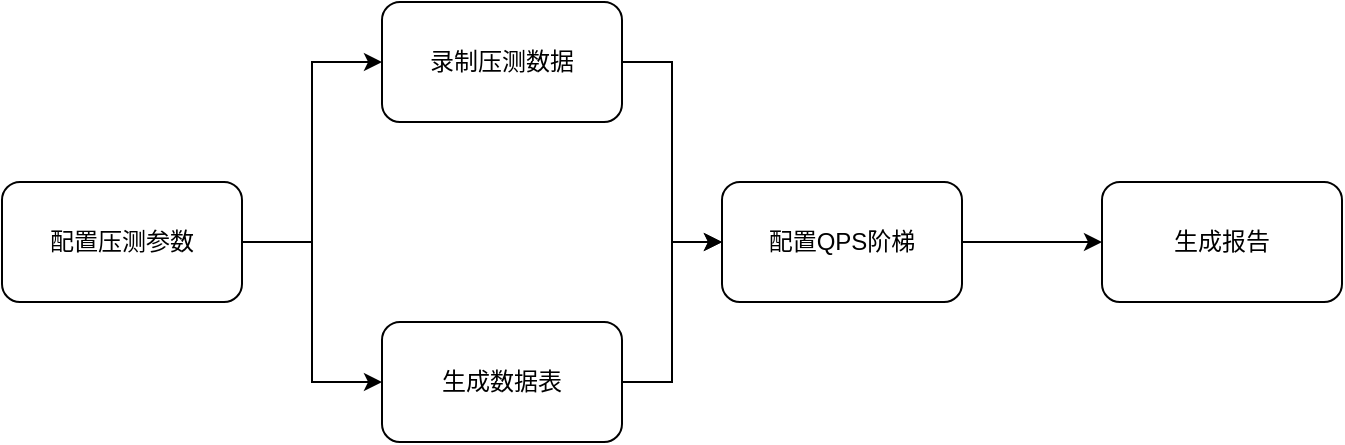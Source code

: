 <mxfile version="22.0.1" type="github">
  <diagram name="第 1 页" id="X4ouanYJp2LV4_ICwAKu">
    <mxGraphModel dx="1562" dy="822" grid="1" gridSize="10" guides="1" tooltips="1" connect="1" arrows="1" fold="1" page="1" pageScale="1" pageWidth="827" pageHeight="1169" math="0" shadow="0">
      <root>
        <mxCell id="0" />
        <mxCell id="1" parent="0" />
        <mxCell id="gmPpanQYwJEhZDyYn9l4-6" style="edgeStyle=orthogonalEdgeStyle;rounded=0;orthogonalLoop=1;jettySize=auto;html=1;entryX=0;entryY=0.5;entryDx=0;entryDy=0;" edge="1" parent="1" source="gmPpanQYwJEhZDyYn9l4-1" target="gmPpanQYwJEhZDyYn9l4-2">
          <mxGeometry relative="1" as="geometry" />
        </mxCell>
        <mxCell id="gmPpanQYwJEhZDyYn9l4-7" style="edgeStyle=orthogonalEdgeStyle;rounded=0;orthogonalLoop=1;jettySize=auto;html=1;exitX=1;exitY=0.5;exitDx=0;exitDy=0;entryX=0;entryY=0.5;entryDx=0;entryDy=0;" edge="1" parent="1" source="gmPpanQYwJEhZDyYn9l4-1" target="gmPpanQYwJEhZDyYn9l4-3">
          <mxGeometry relative="1" as="geometry" />
        </mxCell>
        <mxCell id="gmPpanQYwJEhZDyYn9l4-1" value="配置压测参数" style="rounded=1;whiteSpace=wrap;html=1;" vertex="1" parent="1">
          <mxGeometry x="80" y="330" width="120" height="60" as="geometry" />
        </mxCell>
        <mxCell id="gmPpanQYwJEhZDyYn9l4-8" style="edgeStyle=orthogonalEdgeStyle;rounded=0;orthogonalLoop=1;jettySize=auto;html=1;entryX=0;entryY=0.5;entryDx=0;entryDy=0;" edge="1" parent="1" source="gmPpanQYwJEhZDyYn9l4-2" target="gmPpanQYwJEhZDyYn9l4-4">
          <mxGeometry relative="1" as="geometry" />
        </mxCell>
        <mxCell id="gmPpanQYwJEhZDyYn9l4-2" value="录制压测数据" style="rounded=1;whiteSpace=wrap;html=1;" vertex="1" parent="1">
          <mxGeometry x="270" y="240" width="120" height="60" as="geometry" />
        </mxCell>
        <mxCell id="gmPpanQYwJEhZDyYn9l4-9" style="edgeStyle=orthogonalEdgeStyle;rounded=0;orthogonalLoop=1;jettySize=auto;html=1;entryX=0;entryY=0.5;entryDx=0;entryDy=0;" edge="1" parent="1" source="gmPpanQYwJEhZDyYn9l4-3" target="gmPpanQYwJEhZDyYn9l4-4">
          <mxGeometry relative="1" as="geometry" />
        </mxCell>
        <mxCell id="gmPpanQYwJEhZDyYn9l4-3" value="生成数据表" style="rounded=1;whiteSpace=wrap;html=1;" vertex="1" parent="1">
          <mxGeometry x="270" y="400" width="120" height="60" as="geometry" />
        </mxCell>
        <mxCell id="gmPpanQYwJEhZDyYn9l4-10" style="edgeStyle=orthogonalEdgeStyle;rounded=0;orthogonalLoop=1;jettySize=auto;html=1;entryX=0;entryY=0.5;entryDx=0;entryDy=0;" edge="1" parent="1" source="gmPpanQYwJEhZDyYn9l4-4" target="gmPpanQYwJEhZDyYn9l4-5">
          <mxGeometry relative="1" as="geometry" />
        </mxCell>
        <mxCell id="gmPpanQYwJEhZDyYn9l4-4" value="配置QPS阶梯" style="rounded=1;whiteSpace=wrap;html=1;" vertex="1" parent="1">
          <mxGeometry x="440" y="330" width="120" height="60" as="geometry" />
        </mxCell>
        <mxCell id="gmPpanQYwJEhZDyYn9l4-5" value="生成报告" style="rounded=1;whiteSpace=wrap;html=1;" vertex="1" parent="1">
          <mxGeometry x="630" y="330" width="120" height="60" as="geometry" />
        </mxCell>
      </root>
    </mxGraphModel>
  </diagram>
</mxfile>
